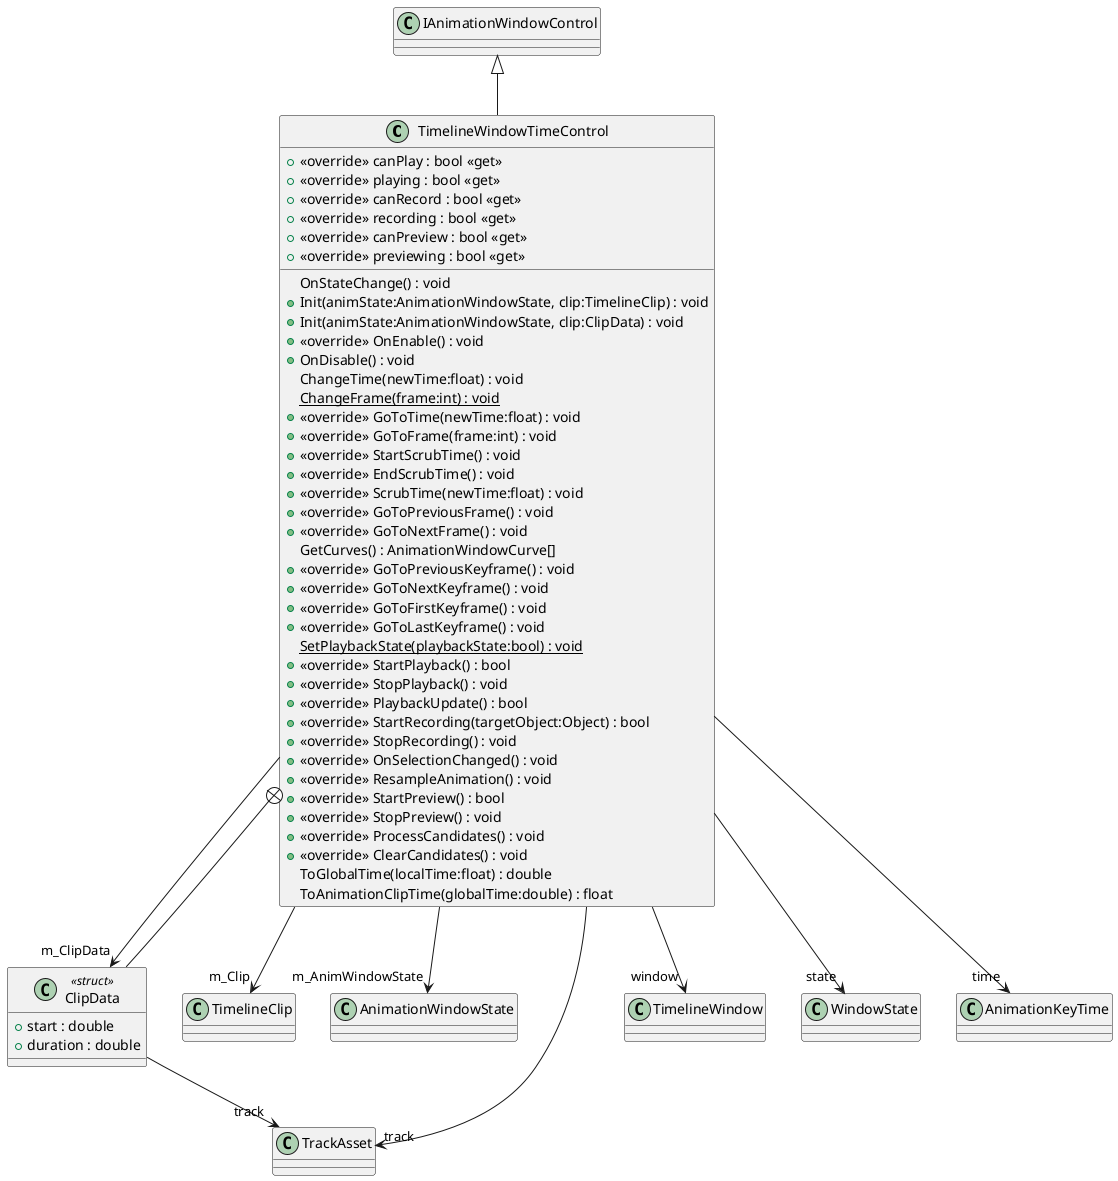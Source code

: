 @startuml
class TimelineWindowTimeControl {
    OnStateChange() : void
    + Init(animState:AnimationWindowState, clip:TimelineClip) : void
    + Init(animState:AnimationWindowState, clip:ClipData) : void
    + <<override>> OnEnable() : void
    + OnDisable() : void
    ChangeTime(newTime:float) : void
    {static} ChangeFrame(frame:int) : void
    + <<override>> GoToTime(newTime:float) : void
    + <<override>> GoToFrame(frame:int) : void
    + <<override>> StartScrubTime() : void
    + <<override>> EndScrubTime() : void
    + <<override>> ScrubTime(newTime:float) : void
    + <<override>> GoToPreviousFrame() : void
    + <<override>> GoToNextFrame() : void
    GetCurves() : AnimationWindowCurve[]
    + <<override>> GoToPreviousKeyframe() : void
    + <<override>> GoToNextKeyframe() : void
    + <<override>> GoToFirstKeyframe() : void
    + <<override>> GoToLastKeyframe() : void
    + <<override>> canPlay : bool <<get>>
    + <<override>> playing : bool <<get>>
    {static} SetPlaybackState(playbackState:bool) : void
    + <<override>> StartPlayback() : bool
    + <<override>> StopPlayback() : void
    + <<override>> PlaybackUpdate() : bool
    + <<override>> canRecord : bool <<get>>
    + <<override>> recording : bool <<get>>
    + <<override>> canPreview : bool <<get>>
    + <<override>> previewing : bool <<get>>
    + <<override>> StartRecording(targetObject:Object) : bool
    + <<override>> StopRecording() : void
    + <<override>> OnSelectionChanged() : void
    + <<override>> ResampleAnimation() : void
    + <<override>> StartPreview() : bool
    + <<override>> StopPreview() : void
    + <<override>> ProcessCandidates() : void
    + <<override>> ClearCandidates() : void
    ToGlobalTime(localTime:float) : double
    ToAnimationClipTime(globalTime:double) : float
}
class ClipData <<struct>> {
    + start : double
    + duration : double
}
IAnimationWindowControl <|-- TimelineWindowTimeControl
TimelineWindowTimeControl --> "m_ClipData" ClipData
TimelineWindowTimeControl --> "m_Clip" TimelineClip
TimelineWindowTimeControl --> "m_AnimWindowState" AnimationWindowState
TimelineWindowTimeControl --> "track" TrackAsset
TimelineWindowTimeControl --> "window" TimelineWindow
TimelineWindowTimeControl --> "state" WindowState
TimelineWindowTimeControl --> "time" AnimationKeyTime
TimelineWindowTimeControl +-- ClipData
ClipData --> "track" TrackAsset
@enduml
